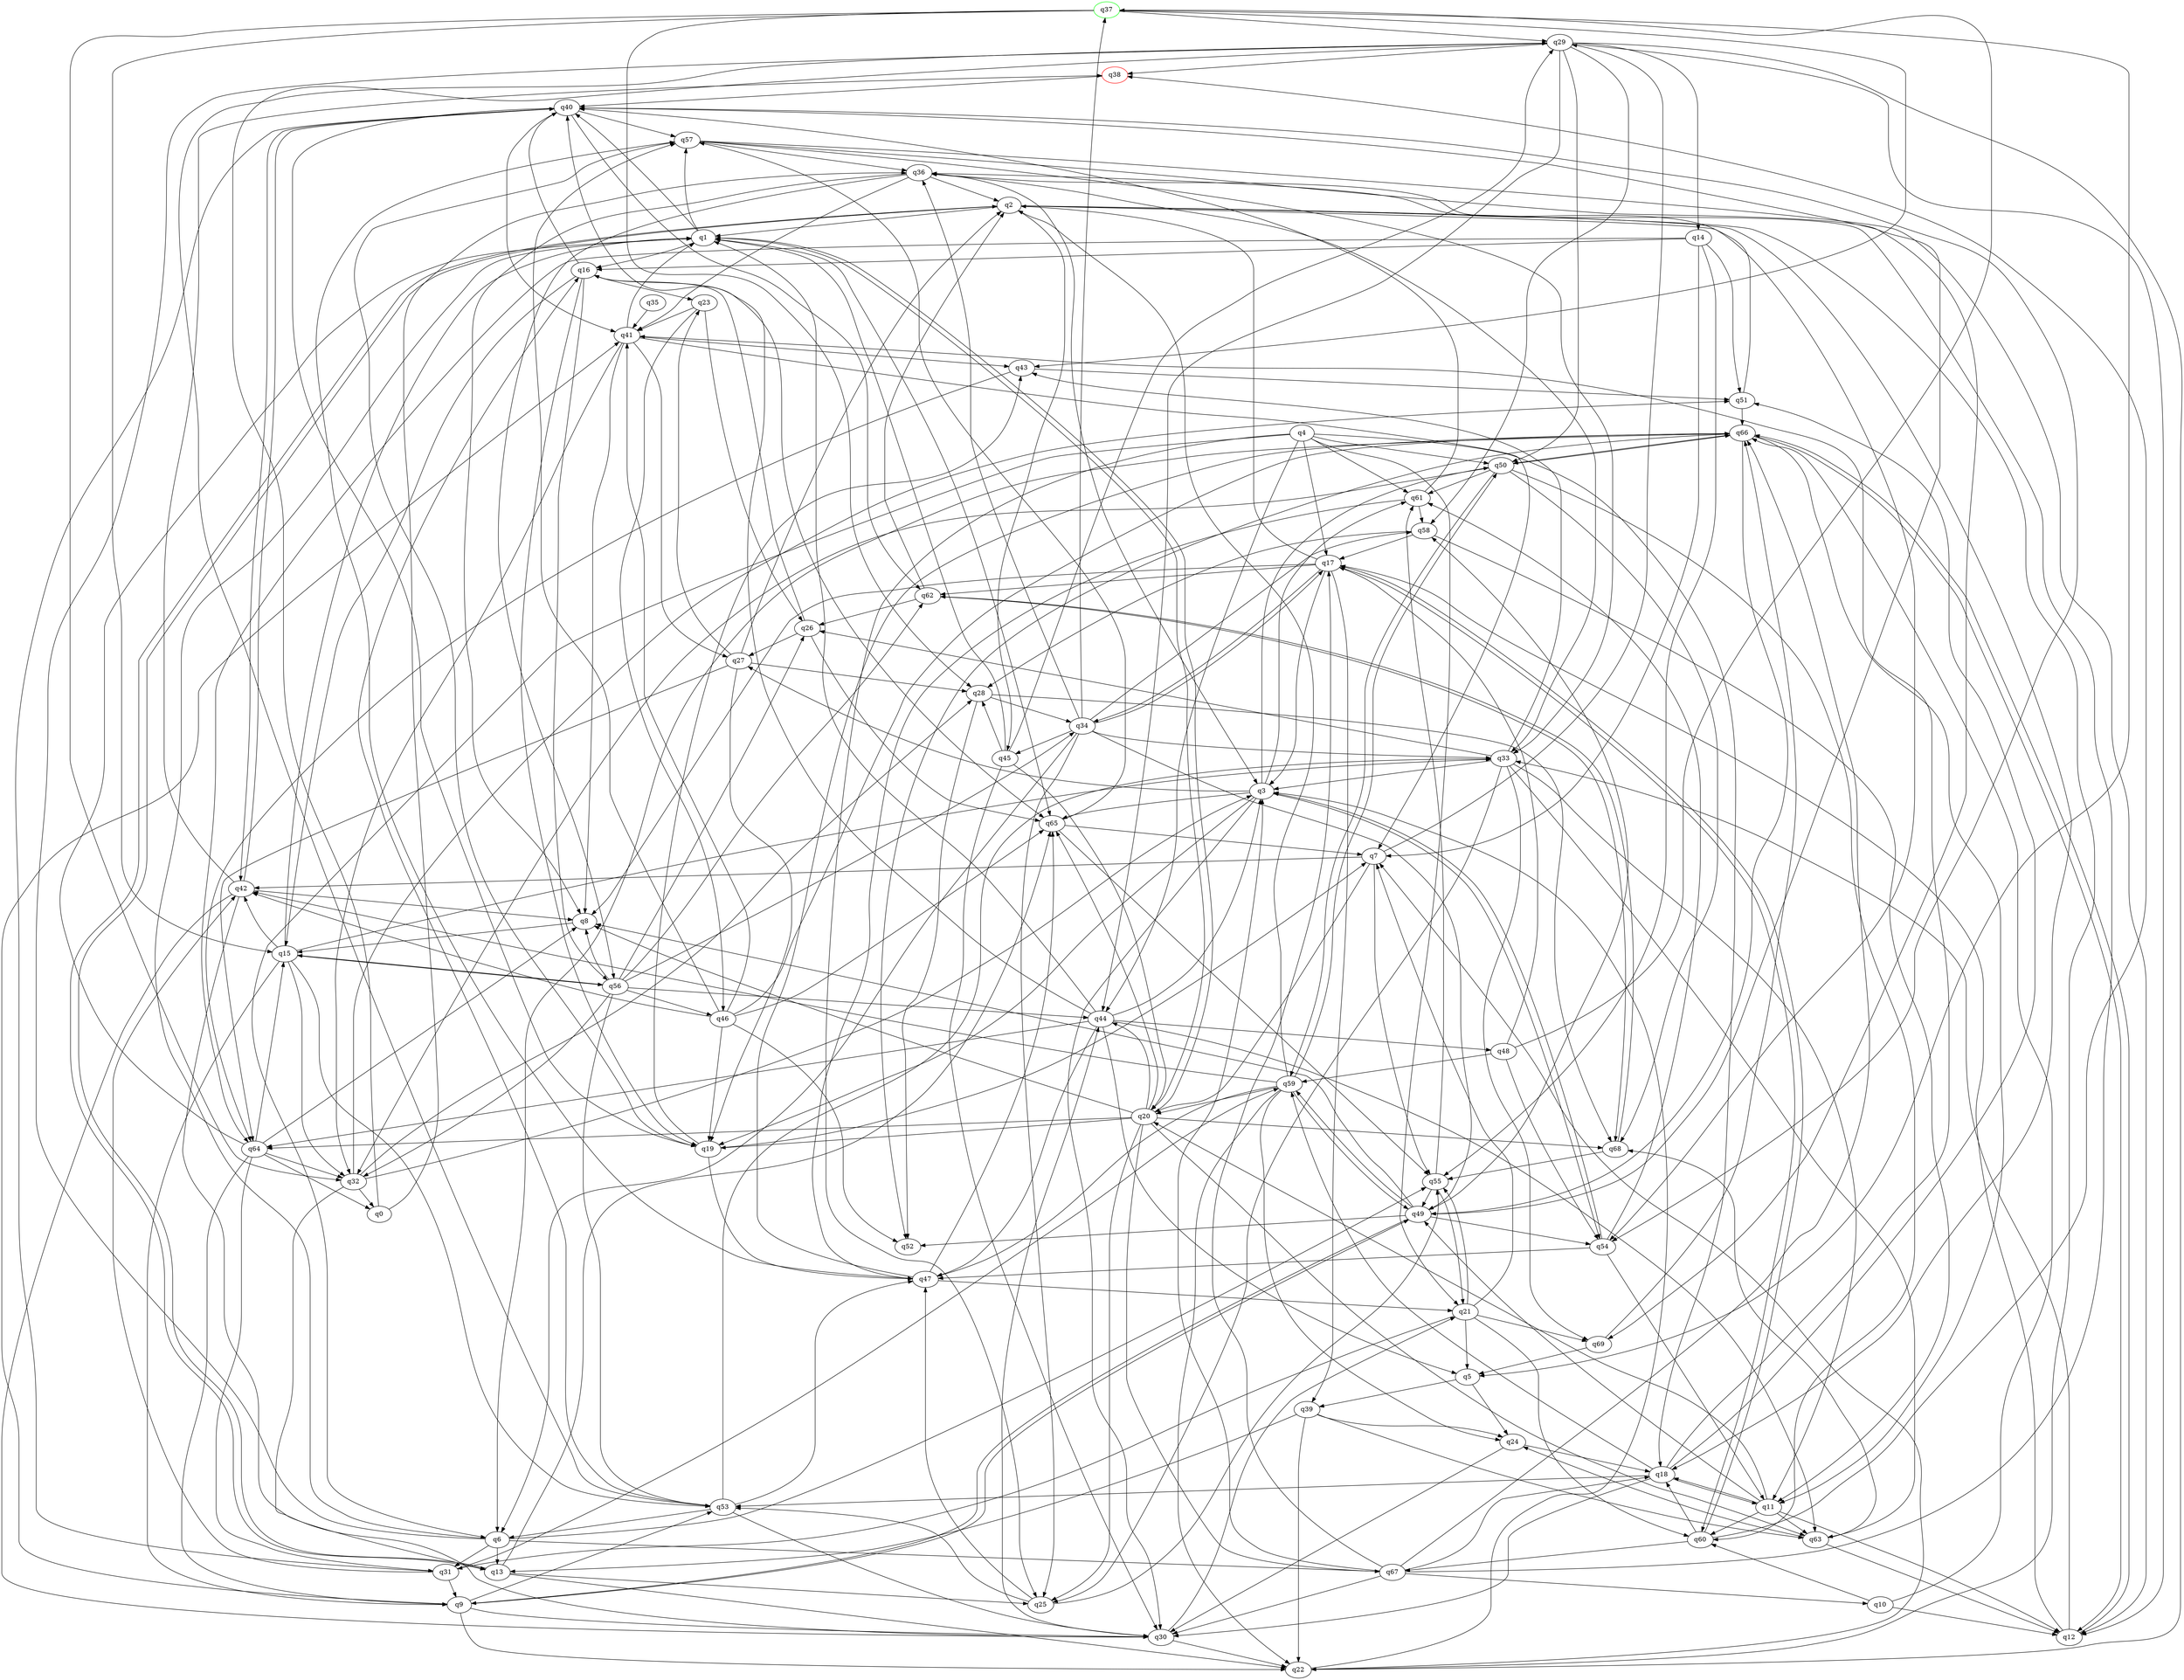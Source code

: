 digraph A{
q37 [initial=1,color=green];
q38 [final=1,color=red];
q0 -> q29;
q0 -> q36;
q1 -> q16;
q1 -> q20;
q1 -> q40;
q1 -> q57;
q1 -> q65;
q2 -> q1;
q2 -> q13;
q2 -> q18;
q2 -> q22;
q2 -> q45;
q2 -> q54;
q3 -> q19;
q3 -> q27;
q3 -> q30;
q3 -> q50;
q3 -> q54;
q3 -> q61;
q3 -> q65;
q4 -> q6;
q4 -> q17;
q4 -> q18;
q4 -> q21;
q4 -> q25;
q4 -> q44;
q4 -> q50;
q4 -> q61;
q5 -> q24;
q5 -> q39;
q6 -> q1;
q6 -> q13;
q6 -> q29;
q6 -> q31;
q6 -> q55;
q6 -> q67;
q7 -> q20;
q7 -> q29;
q7 -> q42;
q7 -> q55;
q8 -> q15;
q9 -> q22;
q9 -> q30;
q9 -> q41;
q9 -> q49;
q9 -> q53;
q10 -> q12;
q10 -> q60;
q10 -> q66;
q11 -> q12;
q11 -> q18;
q11 -> q20;
q11 -> q49;
q11 -> q60;
q11 -> q63;
q12 -> q17;
q12 -> q33;
q12 -> q66;
q13 -> q2;
q13 -> q22;
q13 -> q25;
q13 -> q65;
q14 -> q7;
q14 -> q16;
q14 -> q51;
q14 -> q55;
q14 -> q64;
q15 -> q1;
q15 -> q9;
q15 -> q32;
q15 -> q33;
q15 -> q42;
q15 -> q53;
q15 -> q56;
q16 -> q15;
q16 -> q19;
q16 -> q23;
q16 -> q40;
q16 -> q56;
q16 -> q65;
q17 -> q2;
q17 -> q3;
q17 -> q8;
q17 -> q34;
q17 -> q39;
q17 -> q60;
q17 -> q62;
q18 -> q11;
q18 -> q30;
q18 -> q41;
q18 -> q51;
q18 -> q53;
q18 -> q59;
q19 -> q7;
q19 -> q43;
q19 -> q47;
q19 -> q57;
q20 -> q1;
q20 -> q8;
q20 -> q19;
q20 -> q25;
q20 -> q44;
q20 -> q63;
q20 -> q64;
q20 -> q65;
q20 -> q67;
q20 -> q68;
q21 -> q5;
q21 -> q7;
q21 -> q31;
q21 -> q55;
q21 -> q60;
q21 -> q69;
q22 -> q3;
q22 -> q7;
q23 -> q26;
q23 -> q41;
q23 -> q46;
q24 -> q18;
q24 -> q30;
q25 -> q47;
q25 -> q53;
q25 -> q55;
q26 -> q16;
q26 -> q27;
q26 -> q65;
q27 -> q2;
q27 -> q19;
q27 -> q23;
q27 -> q28;
q27 -> q64;
q28 -> q34;
q28 -> q52;
q28 -> q68;
q29 -> q12;
q29 -> q14;
q29 -> q22;
q29 -> q38;
q29 -> q44;
q29 -> q50;
q29 -> q58;
q30 -> q21;
q30 -> q22;
q30 -> q44;
q31 -> q9;
q31 -> q40;
q31 -> q42;
q31 -> q59;
q32 -> q0;
q32 -> q3;
q32 -> q28;
q32 -> q30;
q32 -> q51;
q33 -> q3;
q33 -> q11;
q33 -> q25;
q33 -> q26;
q33 -> q43;
q33 -> q63;
q33 -> q69;
q34 -> q6;
q34 -> q17;
q34 -> q25;
q34 -> q33;
q34 -> q36;
q34 -> q37;
q34 -> q45;
q34 -> q49;
q34 -> q58;
q35 -> q41;
q36 -> q2;
q36 -> q3;
q36 -> q8;
q36 -> q33;
q36 -> q41;
q36 -> q56;
q37 -> q5;
q37 -> q15;
q37 -> q28;
q37 -> q29;
q37 -> q32;
q37 -> q43;
q38 -> q40;
q39 -> q13;
q39 -> q22;
q39 -> q24;
q39 -> q63;
q40 -> q19;
q40 -> q41;
q40 -> q42;
q40 -> q54;
q40 -> q57;
q40 -> q62;
q41 -> q1;
q41 -> q7;
q41 -> q8;
q41 -> q27;
q41 -> q32;
q41 -> q43;
q42 -> q8;
q42 -> q13;
q42 -> q30;
q42 -> q38;
q42 -> q40;
q43 -> q51;
q43 -> q64;
q44 -> q1;
q44 -> q3;
q44 -> q5;
q44 -> q40;
q44 -> q47;
q44 -> q48;
q44 -> q63;
q44 -> q64;
q45 -> q1;
q45 -> q20;
q45 -> q28;
q45 -> q29;
q45 -> q30;
q46 -> q19;
q46 -> q41;
q46 -> q42;
q46 -> q52;
q46 -> q57;
q46 -> q65;
q46 -> q66;
q47 -> q21;
q47 -> q57;
q47 -> q65;
q47 -> q66;
q48 -> q17;
q48 -> q37;
q48 -> q54;
q48 -> q59;
q49 -> q8;
q49 -> q9;
q49 -> q40;
q49 -> q52;
q49 -> q54;
q49 -> q58;
q49 -> q59;
q50 -> q32;
q50 -> q59;
q50 -> q60;
q50 -> q61;
q50 -> q66;
q50 -> q68;
q51 -> q36;
q51 -> q66;
q53 -> q6;
q53 -> q16;
q53 -> q29;
q53 -> q30;
q53 -> q33;
q53 -> q47;
q54 -> q3;
q54 -> q11;
q54 -> q47;
q54 -> q61;
q55 -> q21;
q55 -> q49;
q55 -> q61;
q56 -> q8;
q56 -> q15;
q56 -> q26;
q56 -> q32;
q56 -> q34;
q56 -> q44;
q56 -> q46;
q56 -> q53;
q56 -> q62;
q57 -> q12;
q57 -> q33;
q57 -> q36;
q57 -> q69;
q58 -> q11;
q58 -> q17;
q58 -> q28;
q59 -> q2;
q59 -> q20;
q59 -> q22;
q59 -> q24;
q59 -> q42;
q59 -> q47;
q59 -> q49;
q59 -> q50;
q60 -> q17;
q60 -> q18;
q60 -> q38;
q60 -> q67;
q61 -> q40;
q61 -> q47;
q61 -> q58;
q62 -> q2;
q62 -> q26;
q62 -> q68;
q63 -> q12;
q63 -> q24;
q63 -> q68;
q64 -> q0;
q64 -> q1;
q64 -> q8;
q64 -> q9;
q64 -> q15;
q64 -> q31;
q64 -> q32;
q65 -> q7;
q65 -> q55;
q65 -> q57;
q66 -> q6;
q66 -> q11;
q66 -> q12;
q66 -> q49;
q66 -> q50;
q66 -> q52;
q67 -> q3;
q67 -> q10;
q67 -> q17;
q67 -> q18;
q67 -> q30;
q67 -> q36;
q67 -> q66;
q68 -> q55;
q68 -> q62;
q69 -> q5;
q69 -> q66;
}